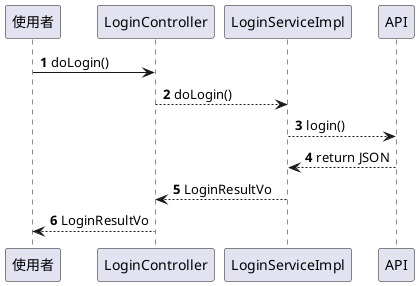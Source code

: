 @startuml

autonumber

使用者 -> LoginController: doLogin()
LoginController --> LoginServiceImpl: doLogin()
LoginServiceImpl --> API: login()
API --> LoginServiceImpl: return JSON
LoginServiceImpl --> LoginController: LoginResultVo
LoginController --> 使用者: LoginResultVo
@enduml